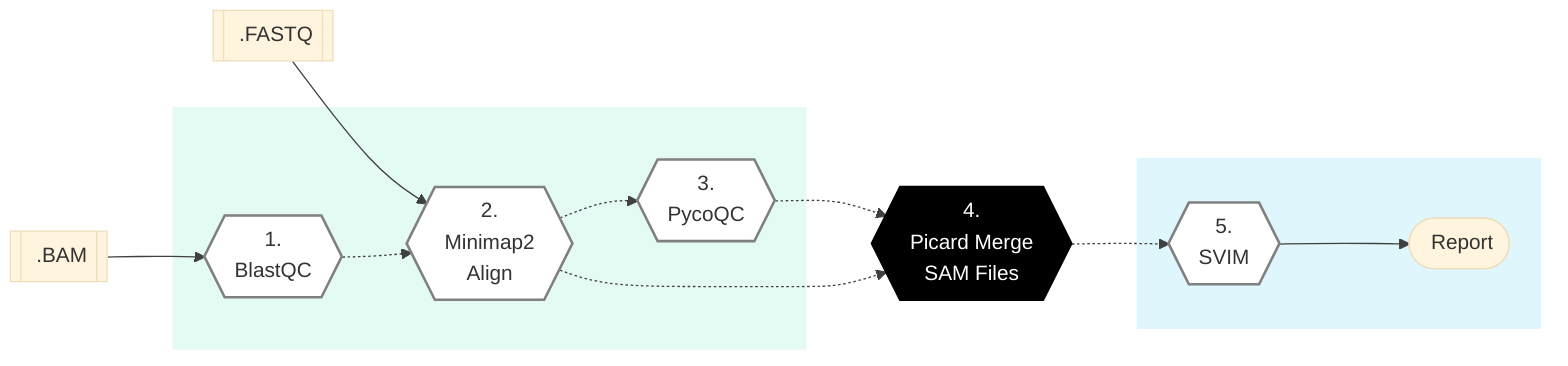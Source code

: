 %%{init: {'theme': 'base', 'themeVariables': { 'lineColor': '#404040'}}}%%

        %% GenPipes Schema for Covseq.py
        %% Ref: https://bitbucket.org/mugqic/genpipes/src/master/pipelines/covseq/
        %% Author Shaloo Shalini <shalz@hotmail.com>

        graph LR
          Node1{{ 1. <br/> BlastQC }}:::nodefill
          Node2{{ 2. <br/> Minimap2 <br/> Align }}:::nodefill
          Node3{{ 3. <br/> PycoQC }}:::nodefill
          Node4{{ 4. <br/> Picard Merge <br/> SAM Files }}:::nodefillblack
          Node5{{ 5. <br/> SVIM }}:::nodefill
          Output([fa:fa-sticky-note-o Report ])

          Input1[[fa:fa-file-archive-o .BAM]] --> Node1
          Input2[[fa:fa-file-archive-o .FASTQ]] --> Node2
          Node1 -.-> Node2
          Node2 -.-> Node3
          Node3 -.-> Node4
          Node2 -.-> Node4
          Node4 -.-> Node5
          Output([fa:fa-sticky-note-o Report ])
          Node5 ---> Output
          subgraph readSetSteps[" "]
            Node1
            Node2
            Node3
          end
          subgraph sampleSetSteps[" "]
            Node5
            Output
          end
          classDef greenRect fill:#E4FBF4,stroke:white
          class readSetSteps greenRect
          classDef blueRect fill:#DEF6FC,stroke:white
          class sampleSetSteps blueRect
          classDef nodefill fill:#ffffff,stroke:gray,stroke-width:2px
          classDef nodefillblack fill:black,stroke:black,color:white,stroke-width:2px